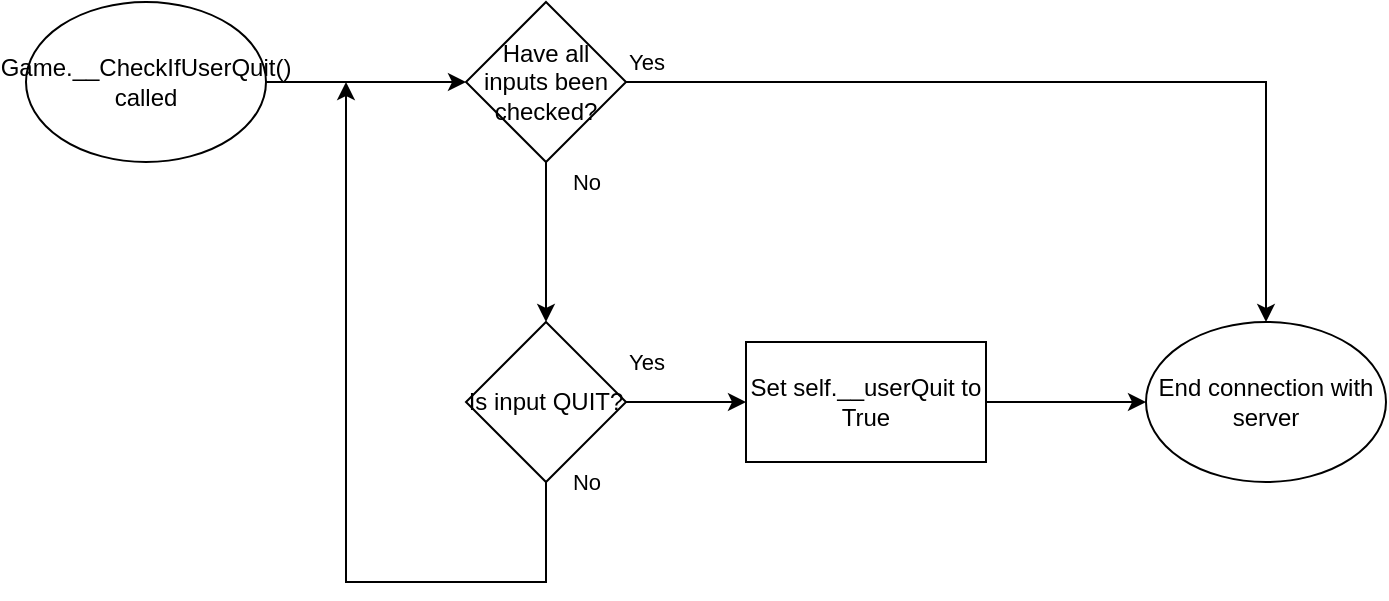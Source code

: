 <mxfile version="15.8.7" type="device"><diagram id="C5RBs43oDa-KdzZeNtuy" name="Page-1"><mxGraphModel dx="782" dy="549" grid="1" gridSize="10" guides="1" tooltips="1" connect="1" arrows="1" fold="1" page="1" pageScale="1" pageWidth="827" pageHeight="1169" math="0" shadow="0"><root><mxCell id="WIyWlLk6GJQsqaUBKTNV-0"/><mxCell id="WIyWlLk6GJQsqaUBKTNV-1" parent="WIyWlLk6GJQsqaUBKTNV-0"/><mxCell id="z-GjAwVEEL_JkJ1rumie-4" value="" style="edgeStyle=orthogonalEdgeStyle;rounded=0;orthogonalLoop=1;jettySize=auto;html=1;" edge="1" parent="WIyWlLk6GJQsqaUBKTNV-1" source="z-GjAwVEEL_JkJ1rumie-0" target="z-GjAwVEEL_JkJ1rumie-3"><mxGeometry relative="1" as="geometry"/></mxCell><mxCell id="z-GjAwVEEL_JkJ1rumie-0" value="Game.__CheckIfUserQuit() called" style="ellipse;whiteSpace=wrap;html=1;" vertex="1" parent="WIyWlLk6GJQsqaUBKTNV-1"><mxGeometry x="80" y="40" width="120" height="80" as="geometry"/></mxCell><mxCell id="z-GjAwVEEL_JkJ1rumie-8" value="No" style="edgeStyle=orthogonalEdgeStyle;rounded=0;orthogonalLoop=1;jettySize=auto;html=1;" edge="1" parent="WIyWlLk6GJQsqaUBKTNV-1" source="z-GjAwVEEL_JkJ1rumie-3" target="z-GjAwVEEL_JkJ1rumie-7"><mxGeometry x="-0.75" y="20" relative="1" as="geometry"><Array as="points"><mxPoint x="340" y="140"/><mxPoint x="340" y="140"/></Array><mxPoint as="offset"/></mxGeometry></mxCell><mxCell id="z-GjAwVEEL_JkJ1rumie-17" value="Yes" style="edgeStyle=orthogonalEdgeStyle;rounded=0;orthogonalLoop=1;jettySize=auto;html=1;" edge="1" parent="WIyWlLk6GJQsqaUBKTNV-1" source="z-GjAwVEEL_JkJ1rumie-3" target="z-GjAwVEEL_JkJ1rumie-15"><mxGeometry x="-0.955" y="10" relative="1" as="geometry"><mxPoint as="offset"/></mxGeometry></mxCell><mxCell id="z-GjAwVEEL_JkJ1rumie-3" value="Have all inputs been checked?" style="rhombus;whiteSpace=wrap;html=1;" vertex="1" parent="WIyWlLk6GJQsqaUBKTNV-1"><mxGeometry x="300" y="40" width="80" height="80" as="geometry"/></mxCell><mxCell id="z-GjAwVEEL_JkJ1rumie-10" value="Yes" style="edgeStyle=orthogonalEdgeStyle;rounded=0;orthogonalLoop=1;jettySize=auto;html=1;" edge="1" parent="WIyWlLk6GJQsqaUBKTNV-1" source="z-GjAwVEEL_JkJ1rumie-7" target="z-GjAwVEEL_JkJ1rumie-9"><mxGeometry x="-0.667" y="20" relative="1" as="geometry"><mxPoint as="offset"/></mxGeometry></mxCell><mxCell id="z-GjAwVEEL_JkJ1rumie-18" value="No" style="edgeStyle=orthogonalEdgeStyle;rounded=0;orthogonalLoop=1;jettySize=auto;html=1;" edge="1" parent="WIyWlLk6GJQsqaUBKTNV-1" source="z-GjAwVEEL_JkJ1rumie-7"><mxGeometry x="-1" y="20" relative="1" as="geometry"><mxPoint x="240" y="80" as="targetPoint"/><Array as="points"><mxPoint x="340" y="330"/><mxPoint x="240" y="330"/></Array><mxPoint as="offset"/></mxGeometry></mxCell><mxCell id="z-GjAwVEEL_JkJ1rumie-7" value="Is input QUIT?" style="rhombus;whiteSpace=wrap;html=1;" vertex="1" parent="WIyWlLk6GJQsqaUBKTNV-1"><mxGeometry x="300" y="200" width="80" height="80" as="geometry"/></mxCell><mxCell id="z-GjAwVEEL_JkJ1rumie-16" value="" style="edgeStyle=orthogonalEdgeStyle;rounded=0;orthogonalLoop=1;jettySize=auto;html=1;" edge="1" parent="WIyWlLk6GJQsqaUBKTNV-1" source="z-GjAwVEEL_JkJ1rumie-9" target="z-GjAwVEEL_JkJ1rumie-15"><mxGeometry relative="1" as="geometry"/></mxCell><mxCell id="z-GjAwVEEL_JkJ1rumie-9" value="Set self.__userQuit to True" style="whiteSpace=wrap;html=1;" vertex="1" parent="WIyWlLk6GJQsqaUBKTNV-1"><mxGeometry x="440" y="210" width="120" height="60" as="geometry"/></mxCell><mxCell id="z-GjAwVEEL_JkJ1rumie-15" value="End connection with server" style="ellipse;whiteSpace=wrap;html=1;" vertex="1" parent="WIyWlLk6GJQsqaUBKTNV-1"><mxGeometry x="640" y="200" width="120" height="80" as="geometry"/></mxCell></root></mxGraphModel></diagram></mxfile>